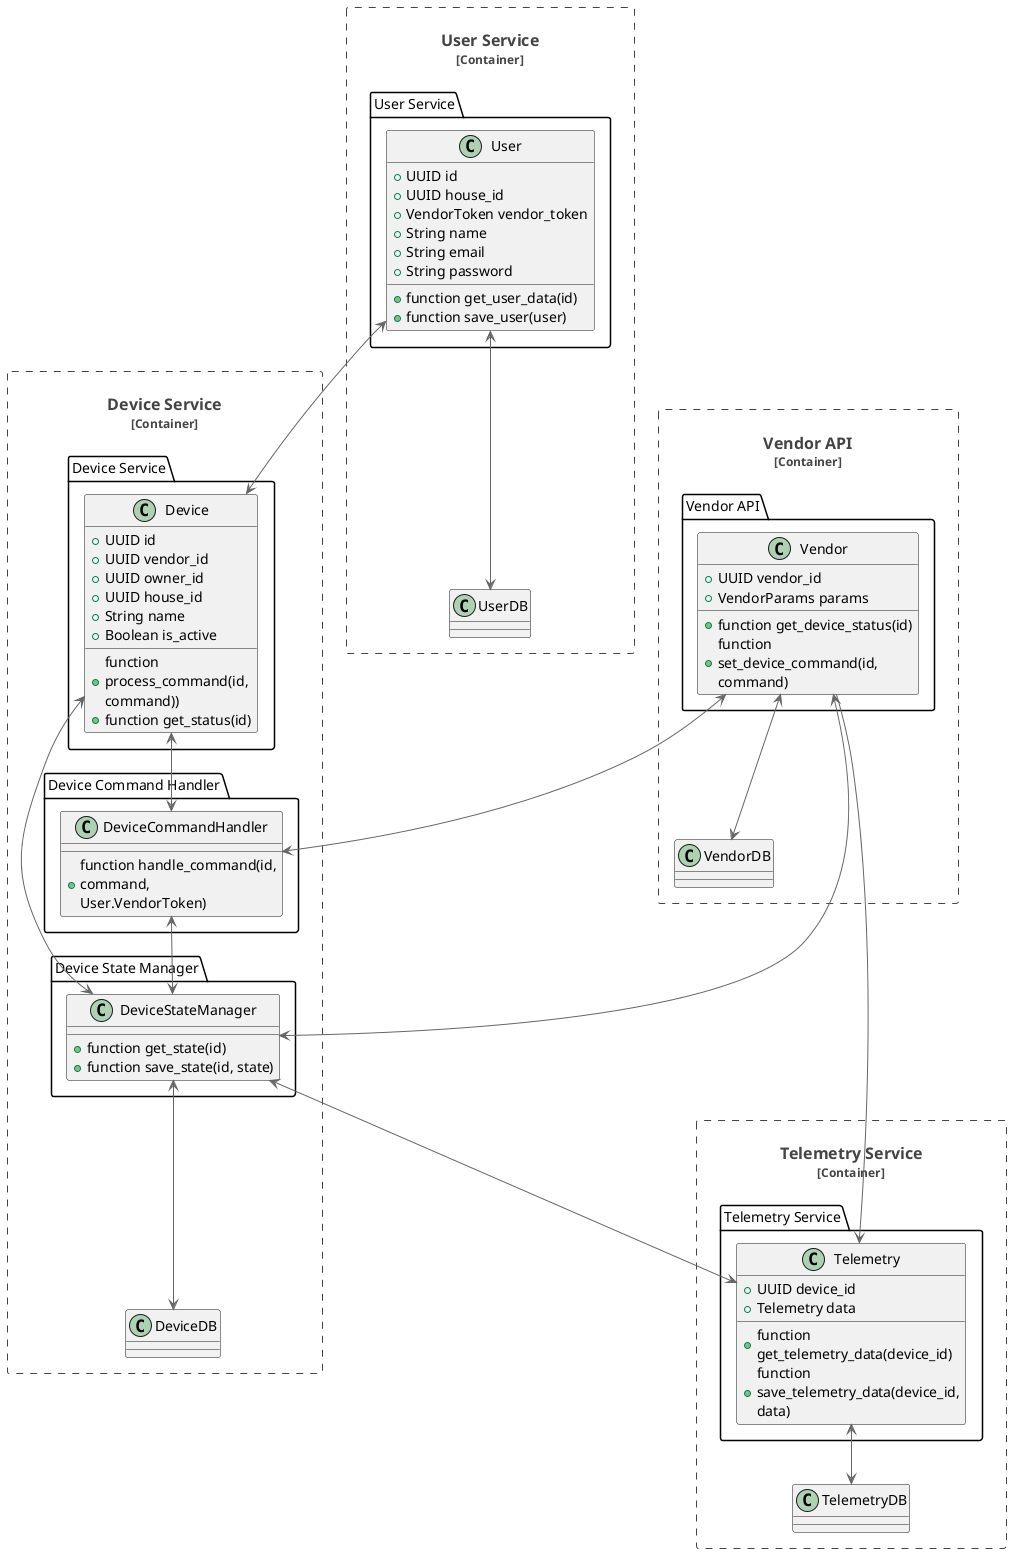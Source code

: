 @startuml
  !include <C4/C4_Component.puml>


Container_Boundary(DeviceService, "Device Service") {
    package "Device Service" {
    class Device {
        +UUID id
        +UUID vendor_id
        +UUID owner_id
        +UUID house_id
        +String name
        +Boolean is_active
        +function process_command(id, command))
        +function get_status(id)
        }
    }
    package "Device Command Handler" {
    class DeviceCommandHandler {
        +function handle_command(id, command, User.VendorToken)
        }
    }
    package "Device State Manager" {
    class DeviceStateManager {
        +function get_state(id)
        +function save_state(id, state)
        }
    }
    Device <--> DeviceCommandHandler
    Device <--> DeviceStateManager
    DeviceCommandHandler <--> DeviceStateManager
    DeviceStateManager <--> DeviceDB

}

Container_Boundary(TelemetryService, "Telemetry Service") {
    package "Telemetry Service" {
    class Telemetry {
        +UUID device_id
        +Telemetry data
        +function get_telemetry_data(device_id)
        +function save_telemetry_data(device_id, data)
        }
    }
    DeviceStateManager <--> Telemetry
    Telemetry <--> TelemetryDB
}

Container_Boundary(UserService, "User Service") {
    package "User Service" {
    class User {
        +UUID id
        +UUID house_id
        +VendorToken vendor_token
        +String name
        +String email
        +String password
        +function get_user_data(id)
        +function save_user(user)
        }
    }
    User <--> Device
    User <--> UserDB

}

Container_Boundary(VendorAPI, "Vendor API") {
    package "Vendor API" {
    class Vendor {
        +UUID vendor_id
        +VendorParams params
        +function get_device_status(id)
        +function set_device_command(id, command)
        }
    }
    Vendor <--> DeviceCommandHandler
    Vendor <--> DeviceStateManager
    Vendor --> Telemetry
    Vendor <--> VendorDB
}




@enduml